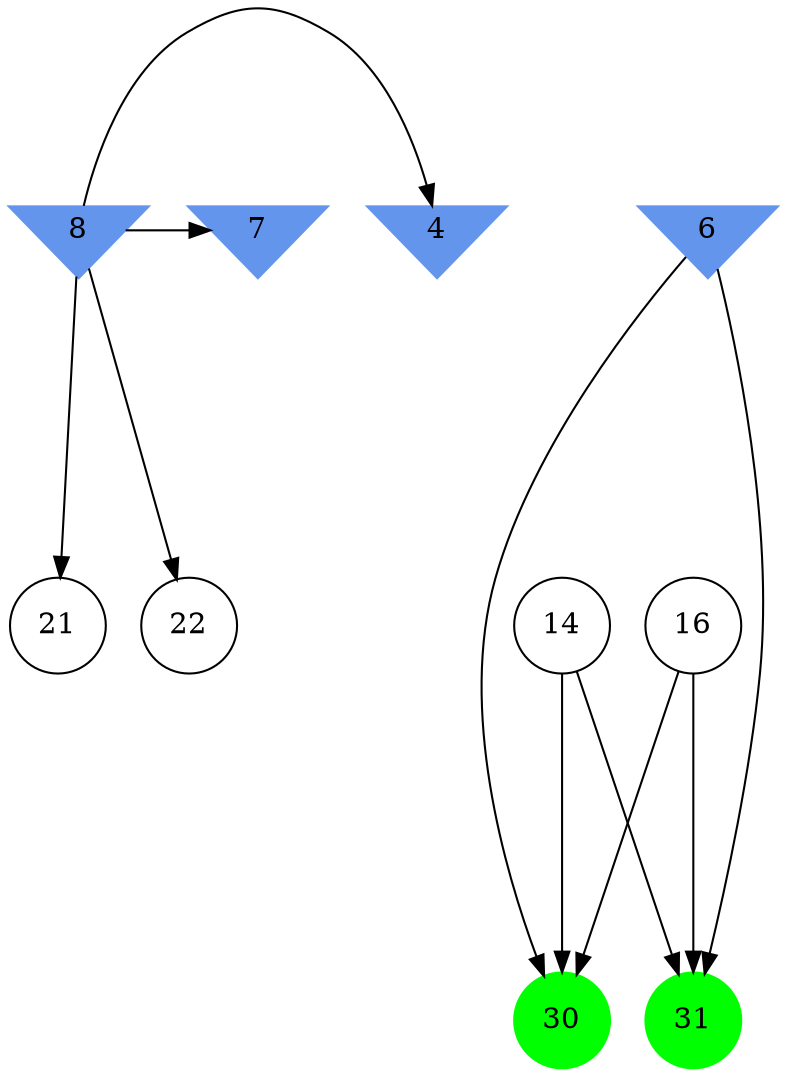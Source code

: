 digraph brain {
	ranksep=2.0;
	4 [shape=invtriangle,style=filled,color=cornflowerblue];
	6 [shape=invtriangle,style=filled,color=cornflowerblue];
	7 [shape=invtriangle,style=filled,color=cornflowerblue];
	8 [shape=invtriangle,style=filled,color=cornflowerblue];
	14 [shape=circle,color=black];
	16 [shape=circle,color=black];
	21 [shape=circle,color=black];
	22 [shape=circle,color=black];
	30 [shape=circle,style=filled,color=green];
	31 [shape=circle,style=filled,color=green];
	8	->	4;
	8	->	21;
	8	->	7;
	8	->	22;
	6	->	31;
	6	->	30;
	14	->	31;
	14	->	30;
	16	->	31;
	16	->	30;
	{ rank=same; 4; 6; 7; 8; }
	{ rank=same; 14; 16; 21; 22; }
	{ rank=same; 30; 31; }
}
